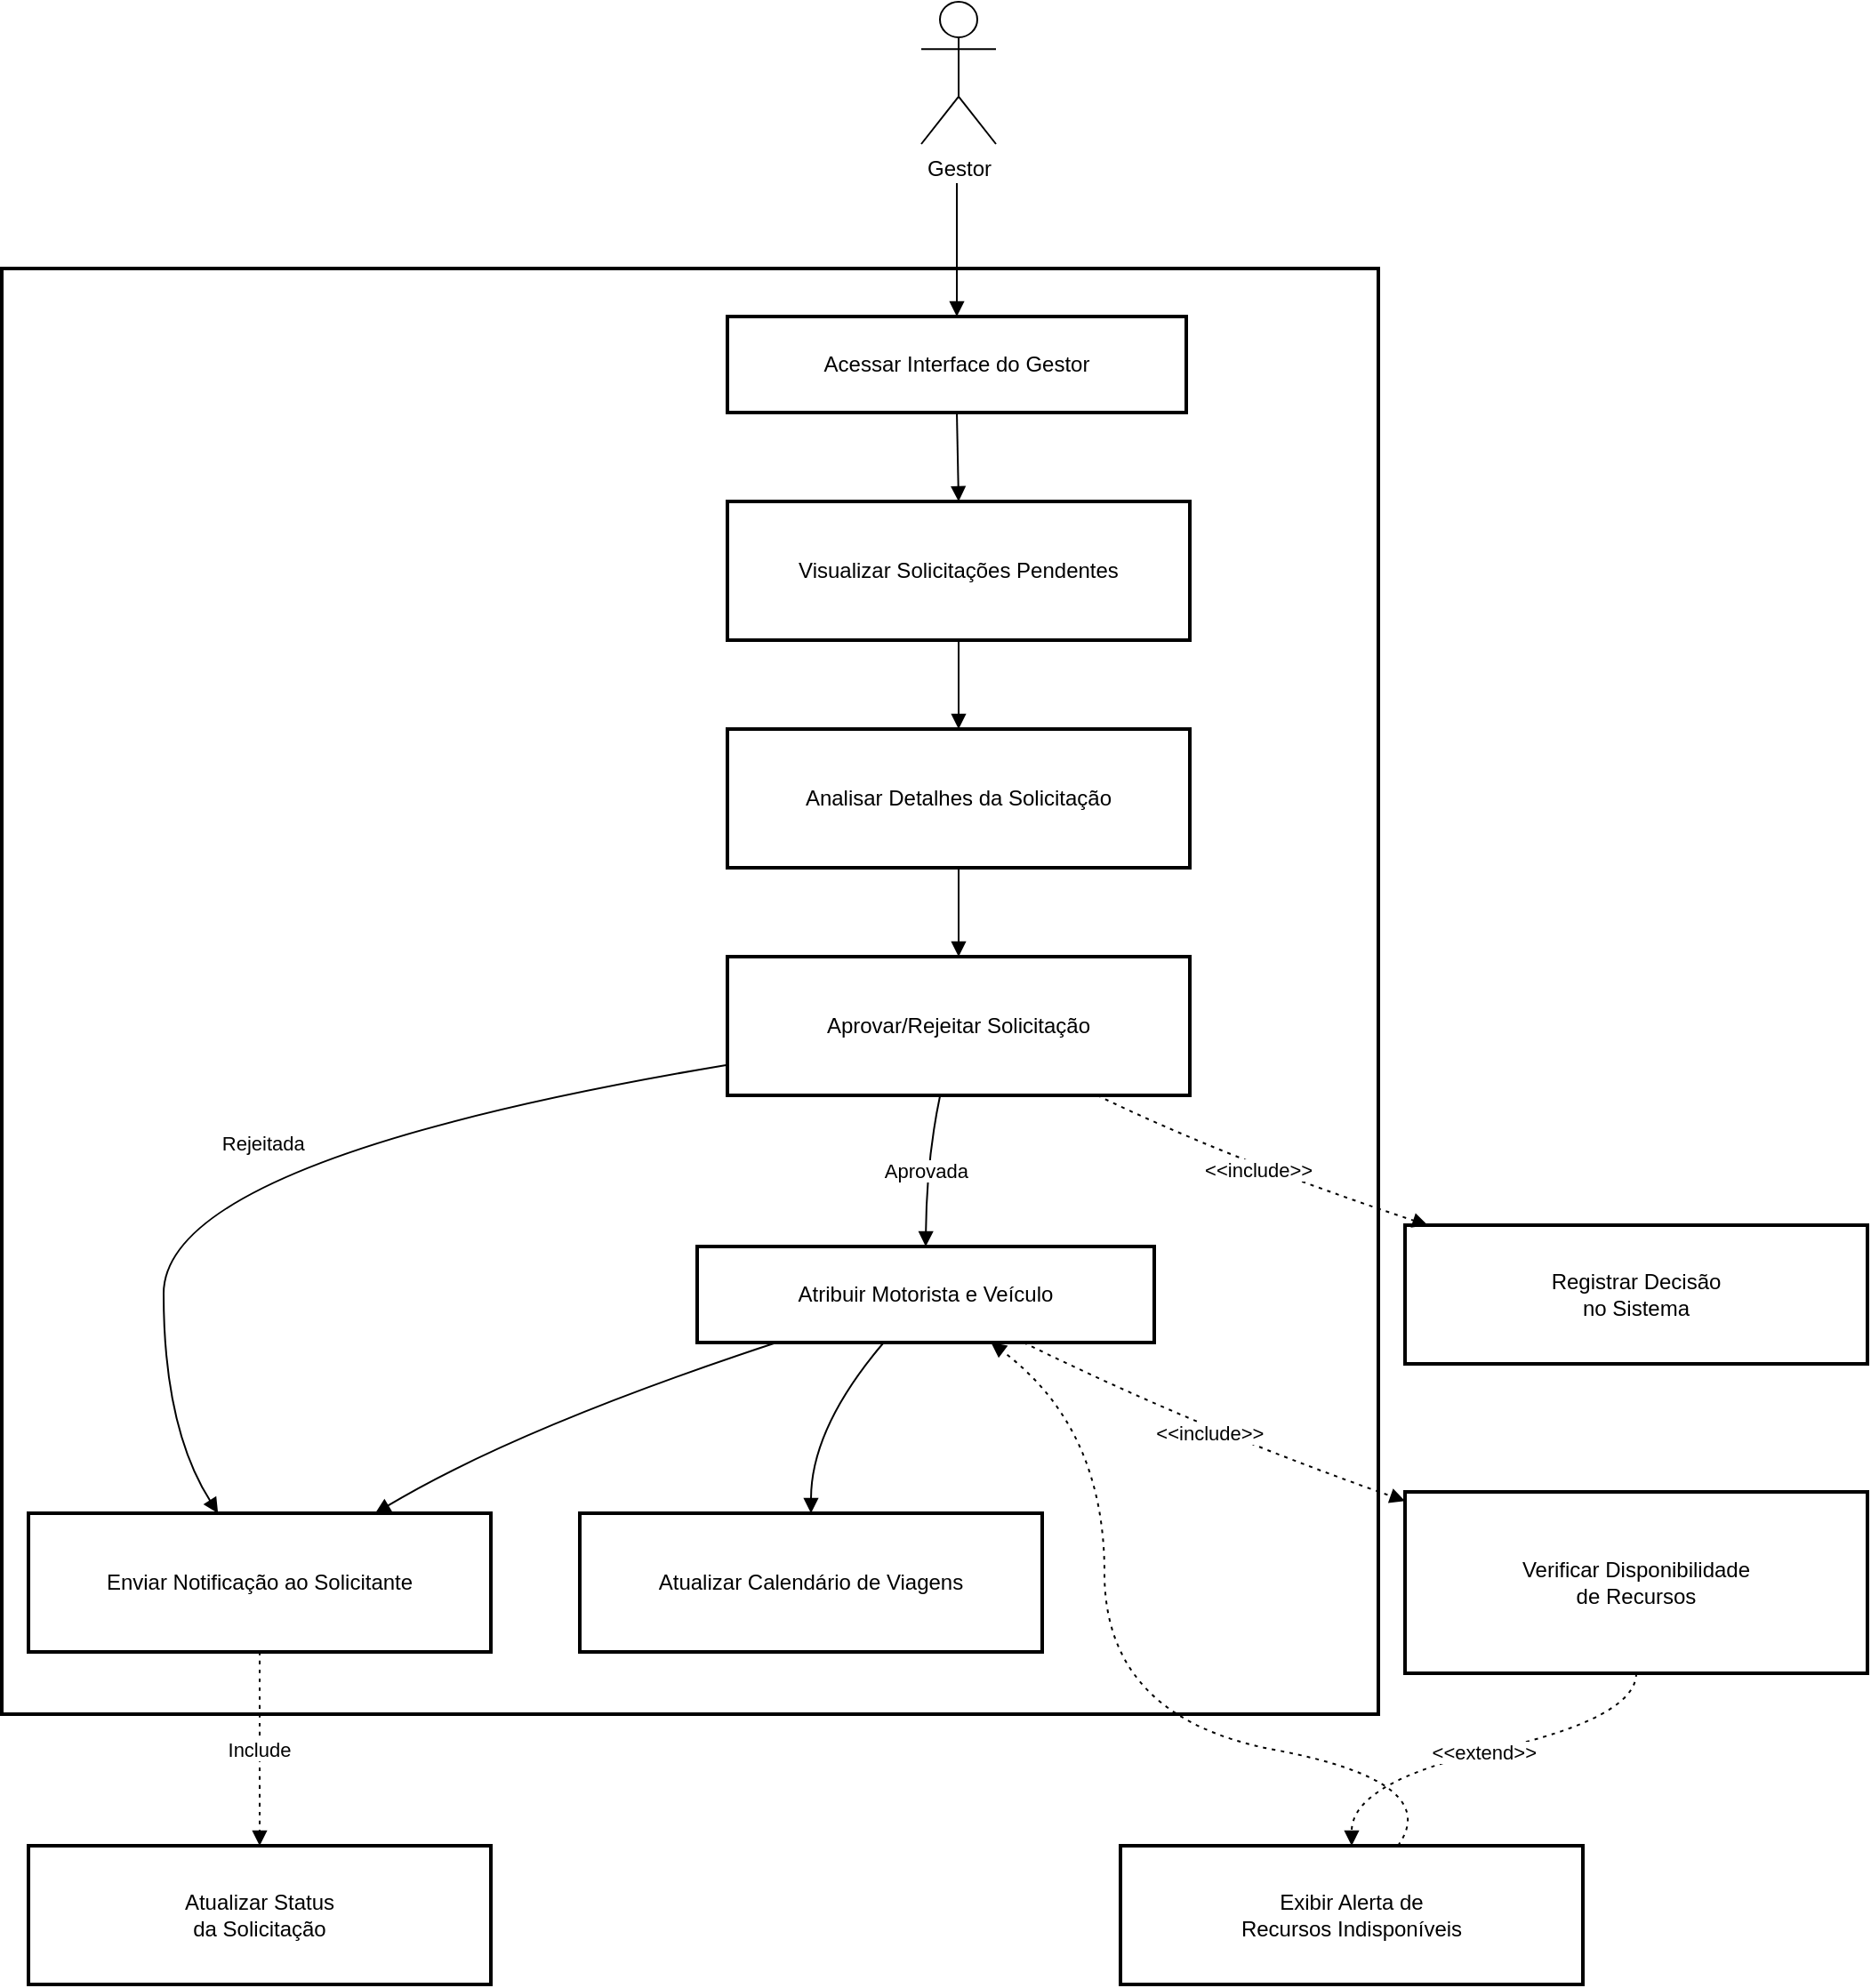 <mxfile version="27.0.6">
  <diagram name="Página-1" id="GqpKraqMxvGwDh3GI_DF">
    <mxGraphModel dx="1389" dy="784" grid="1" gridSize="10" guides="1" tooltips="1" connect="1" arrows="1" fold="1" page="1" pageScale="1" pageWidth="827" pageHeight="1169" math="0" shadow="0">
      <root>
        <mxCell id="0" />
        <mxCell id="1" parent="0" />
        <mxCell id="oWVLYpe5fWkyTyjLEMQV-27" value="&#xa;" style="whiteSpace=wrap;strokeWidth=2;" vertex="1" parent="1">
          <mxGeometry x="40" y="500" width="774" height="813" as="geometry" />
        </mxCell>
        <mxCell id="oWVLYpe5fWkyTyjLEMQV-29" value="Acessar Interface do Gestor" style="whiteSpace=wrap;strokeWidth=2;" vertex="1" parent="1">
          <mxGeometry x="448" y="527" width="258" height="54" as="geometry" />
        </mxCell>
        <mxCell id="oWVLYpe5fWkyTyjLEMQV-30" value="Visualizar Solicitações Pendentes" style="whiteSpace=wrap;strokeWidth=2;" vertex="1" parent="1">
          <mxGeometry x="448" y="631" width="260" height="78" as="geometry" />
        </mxCell>
        <mxCell id="oWVLYpe5fWkyTyjLEMQV-31" value="Analisar Detalhes da Solicitação" style="whiteSpace=wrap;strokeWidth=2;" vertex="1" parent="1">
          <mxGeometry x="448" y="759" width="260" height="78" as="geometry" />
        </mxCell>
        <mxCell id="oWVLYpe5fWkyTyjLEMQV-32" value="Aprovar/Rejeitar Solicitação" style="whiteSpace=wrap;strokeWidth=2;" vertex="1" parent="1">
          <mxGeometry x="448" y="887" width="260" height="78" as="geometry" />
        </mxCell>
        <mxCell id="oWVLYpe5fWkyTyjLEMQV-33" value="Atribuir Motorista e Veículo" style="whiteSpace=wrap;strokeWidth=2;" vertex="1" parent="1">
          <mxGeometry x="431" y="1050" width="257" height="54" as="geometry" />
        </mxCell>
        <mxCell id="oWVLYpe5fWkyTyjLEMQV-34" value="Enviar Notificação ao Solicitante" style="whiteSpace=wrap;strokeWidth=2;" vertex="1" parent="1">
          <mxGeometry x="55" y="1200" width="260" height="78" as="geometry" />
        </mxCell>
        <mxCell id="oWVLYpe5fWkyTyjLEMQV-35" value="Atualizar Calendário de Viagens" style="whiteSpace=wrap;strokeWidth=2;" vertex="1" parent="1">
          <mxGeometry x="365" y="1200" width="260" height="78" as="geometry" />
        </mxCell>
        <mxCell id="oWVLYpe5fWkyTyjLEMQV-36" value="Registrar Decisão&#xa;no Sistema" style="whiteSpace=wrap;strokeWidth=2;" vertex="1" parent="1">
          <mxGeometry x="829" y="1038" width="260" height="78" as="geometry" />
        </mxCell>
        <mxCell id="oWVLYpe5fWkyTyjLEMQV-37" value="Verificar Disponibilidade&#xa;de Recursos" style="whiteSpace=wrap;strokeWidth=2;" vertex="1" parent="1">
          <mxGeometry x="829" y="1188" width="260" height="102" as="geometry" />
        </mxCell>
        <mxCell id="oWVLYpe5fWkyTyjLEMQV-38" value="Atualizar Status&#xa;da Solicitação" style="whiteSpace=wrap;strokeWidth=2;" vertex="1" parent="1">
          <mxGeometry x="55" y="1387" width="260" height="78" as="geometry" />
        </mxCell>
        <mxCell id="oWVLYpe5fWkyTyjLEMQV-39" value="Exibir Alerta de&#xa;Recursos Indisponíveis" style="whiteSpace=wrap;strokeWidth=2;" vertex="1" parent="1">
          <mxGeometry x="669" y="1387" width="260" height="78" as="geometry" />
        </mxCell>
        <mxCell id="oWVLYpe5fWkyTyjLEMQV-40" value="" style="curved=1;startArrow=none;endArrow=block;exitX=0.51;exitY=1;entryX=0.5;entryY=0;rounded=0;" edge="1" parent="1" target="oWVLYpe5fWkyTyjLEMQV-29">
          <mxGeometry relative="1" as="geometry">
            <Array as="points" />
            <mxPoint x="577" y="452" as="sourcePoint" />
          </mxGeometry>
        </mxCell>
        <mxCell id="oWVLYpe5fWkyTyjLEMQV-41" value="" style="curved=1;startArrow=none;endArrow=block;exitX=0.5;exitY=1;entryX=0.5;entryY=0;rounded=0;" edge="1" parent="1" source="oWVLYpe5fWkyTyjLEMQV-29" target="oWVLYpe5fWkyTyjLEMQV-30">
          <mxGeometry relative="1" as="geometry">
            <Array as="points" />
          </mxGeometry>
        </mxCell>
        <mxCell id="oWVLYpe5fWkyTyjLEMQV-42" value="" style="curved=1;startArrow=none;endArrow=block;exitX=0.5;exitY=1;entryX=0.5;entryY=0;rounded=0;" edge="1" parent="1" source="oWVLYpe5fWkyTyjLEMQV-30" target="oWVLYpe5fWkyTyjLEMQV-31">
          <mxGeometry relative="1" as="geometry">
            <Array as="points" />
          </mxGeometry>
        </mxCell>
        <mxCell id="oWVLYpe5fWkyTyjLEMQV-43" value="" style="curved=1;startArrow=none;endArrow=block;exitX=0.5;exitY=1;entryX=0.5;entryY=0;rounded=0;" edge="1" parent="1" source="oWVLYpe5fWkyTyjLEMQV-31" target="oWVLYpe5fWkyTyjLEMQV-32">
          <mxGeometry relative="1" as="geometry">
            <Array as="points" />
          </mxGeometry>
        </mxCell>
        <mxCell id="oWVLYpe5fWkyTyjLEMQV-44" value="Aprovada" style="curved=1;startArrow=none;endArrow=block;exitX=0.46;exitY=1;entryX=0.5;entryY=-0.01;rounded=0;" edge="1" parent="1" source="oWVLYpe5fWkyTyjLEMQV-32" target="oWVLYpe5fWkyTyjLEMQV-33">
          <mxGeometry relative="1" as="geometry">
            <Array as="points">
              <mxPoint x="560" y="1001" />
            </Array>
          </mxGeometry>
        </mxCell>
        <mxCell id="oWVLYpe5fWkyTyjLEMQV-45" value="Rejeitada" style="curved=1;startArrow=none;endArrow=block;exitX=0;exitY=0.78;entryX=0.41;entryY=0;rounded=0;" edge="1" parent="1" source="oWVLYpe5fWkyTyjLEMQV-32" target="oWVLYpe5fWkyTyjLEMQV-34">
          <mxGeometry relative="1" as="geometry">
            <Array as="points">
              <mxPoint x="131" y="1001" />
              <mxPoint x="131" y="1152" />
            </Array>
          </mxGeometry>
        </mxCell>
        <mxCell id="oWVLYpe5fWkyTyjLEMQV-46" value="" style="curved=1;startArrow=none;endArrow=block;exitX=0.18;exitY=0.99;entryX=0.75;entryY=0;rounded=0;" edge="1" parent="1" source="oWVLYpe5fWkyTyjLEMQV-33" target="oWVLYpe5fWkyTyjLEMQV-34">
          <mxGeometry relative="1" as="geometry">
            <Array as="points">
              <mxPoint x="330" y="1152" />
            </Array>
          </mxGeometry>
        </mxCell>
        <mxCell id="oWVLYpe5fWkyTyjLEMQV-47" value="" style="curved=1;startArrow=none;endArrow=block;exitX=0.41;exitY=0.99;entryX=0.5;entryY=0;rounded=0;" edge="1" parent="1" source="oWVLYpe5fWkyTyjLEMQV-33" target="oWVLYpe5fWkyTyjLEMQV-35">
          <mxGeometry relative="1" as="geometry">
            <Array as="points">
              <mxPoint x="495" y="1152" />
            </Array>
          </mxGeometry>
        </mxCell>
        <mxCell id="oWVLYpe5fWkyTyjLEMQV-48" value="&lt;&lt;include&gt;&gt;" style="curved=1;dashed=1;dashPattern=2 3;startArrow=none;endArrow=block;exitX=0.8;exitY=1;entryX=0.04;entryY=-0.01;rounded=0;" edge="1" parent="1" source="oWVLYpe5fWkyTyjLEMQV-32" target="oWVLYpe5fWkyTyjLEMQV-36">
          <mxGeometry relative="1" as="geometry">
            <Array as="points">
              <mxPoint x="730" y="1001" />
            </Array>
          </mxGeometry>
        </mxCell>
        <mxCell id="oWVLYpe5fWkyTyjLEMQV-49" value="&lt;&lt;include&gt;&gt;" style="curved=1;dashed=1;dashPattern=2 3;startArrow=none;endArrow=block;exitX=0.71;exitY=0.99;entryX=0;entryY=0.05;rounded=0;" edge="1" parent="1" source="oWVLYpe5fWkyTyjLEMQV-33" target="oWVLYpe5fWkyTyjLEMQV-37">
          <mxGeometry relative="1" as="geometry">
            <Array as="points">
              <mxPoint x="712" y="1152" />
            </Array>
          </mxGeometry>
        </mxCell>
        <mxCell id="oWVLYpe5fWkyTyjLEMQV-50" value="Include" style="curved=1;dashed=1;dashPattern=2 3;startArrow=none;endArrow=block;exitX=0.5;exitY=1;entryX=0.5;entryY=0;rounded=0;" edge="1" parent="1" source="oWVLYpe5fWkyTyjLEMQV-34" target="oWVLYpe5fWkyTyjLEMQV-38">
          <mxGeometry relative="1" as="geometry">
            <Array as="points" />
          </mxGeometry>
        </mxCell>
        <mxCell id="oWVLYpe5fWkyTyjLEMQV-51" value="&lt;&lt;extend&gt;&gt;" style="curved=1;dashed=1;dashPattern=2 3;startArrow=none;endArrow=block;exitX=0.5;exitY=1;entryX=0.5;entryY=0;rounded=0;" edge="1" parent="1" source="oWVLYpe5fWkyTyjLEMQV-37" target="oWVLYpe5fWkyTyjLEMQV-39">
          <mxGeometry relative="1" as="geometry">
            <Array as="points">
              <mxPoint x="959" y="1315" />
              <mxPoint x="799" y="1351" />
            </Array>
          </mxGeometry>
        </mxCell>
        <mxCell id="oWVLYpe5fWkyTyjLEMQV-52" value="" style="curved=1;dashed=1;dashPattern=2 3;startArrow=none;endArrow=block;exitX=0.6;exitY=0;entryX=0.64;entryY=0.99;rounded=0;" edge="1" parent="1" source="oWVLYpe5fWkyTyjLEMQV-39" target="oWVLYpe5fWkyTyjLEMQV-33">
          <mxGeometry relative="1" as="geometry">
            <Array as="points">
              <mxPoint x="851" y="1351" />
              <mxPoint x="660" y="1315" />
              <mxPoint x="660" y="1152" />
            </Array>
          </mxGeometry>
        </mxCell>
        <mxCell id="oWVLYpe5fWkyTyjLEMQV-53" value="Gestor&lt;div&gt;&lt;br&gt;&lt;/div&gt;" style="shape=umlActor;verticalLabelPosition=bottom;verticalAlign=top;html=1;outlineConnect=0;" vertex="1" parent="1">
          <mxGeometry x="557" y="350" width="42" height="80" as="geometry" />
        </mxCell>
      </root>
    </mxGraphModel>
  </diagram>
</mxfile>
